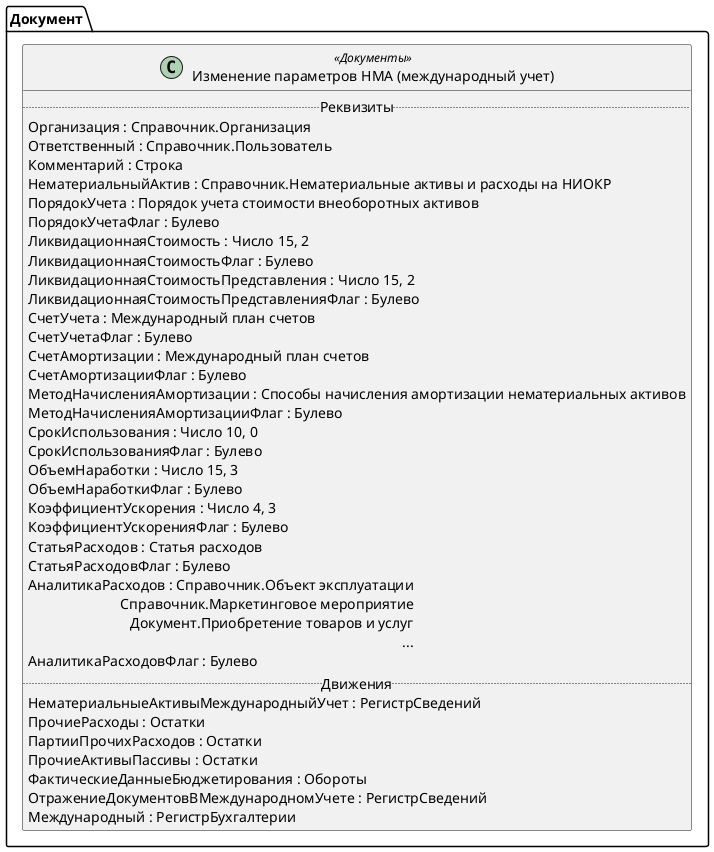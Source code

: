 ﻿@startuml ИзменениеПараметровНМАМеждународныйУчет
'!include templates.wsd
'..\include templates.wsd
class Документ.ИзменениеПараметровНМАМеждународныйУчет as "Изменение параметров НМА (международный учет)" <<Документы>>
{
..Реквизиты..
Организация : Справочник.Организация
Ответственный : Справочник.Пользователь
Комментарий : Строка
НематериальныйАктив : Справочник.Нематериальные активы и расходы на НИОКР
ПорядокУчета : Порядок учета стоимости внеоборотных активов
ПорядокУчетаФлаг : Булево
ЛиквидационнаяСтоимость : Число 15, 2
ЛиквидационнаяСтоимостьФлаг : Булево
ЛиквидационнаяСтоимостьПредставления : Число 15, 2
ЛиквидационнаяСтоимостьПредставленияФлаг : Булево
СчетУчета : Международный план счетов
СчетУчетаФлаг : Булево
СчетАмортизации : Международный план счетов
СчетАмортизацииФлаг : Булево
МетодНачисленияАмортизации : Способы начисления амортизации нематериальных активов
МетодНачисленияАмортизацииФлаг : Булево
СрокИспользования : Число 10, 0
СрокИспользованияФлаг : Булево
ОбъемНаработки : Число 15, 3
ОбъемНаработкиФлаг : Булево
КоэффициентУскорения : Число 4, 3
КоэффициентУскоренияФлаг : Булево
СтатьяРасходов : Статья расходов
СтатьяРасходовФлаг : Булево
АналитикаРасходов : Справочник.Объект эксплуатации\rСправочник.Маркетинговое мероприятие\rДокумент.Приобретение товаров и услуг\r...
АналитикаРасходовФлаг : Булево
..Движения..
НематериальныеАктивыМеждународныйУчет : РегистрСведений
ПрочиеРасходы : Остатки
ПартииПрочихРасходов : Остатки
ПрочиеАктивыПассивы : Остатки
ФактическиеДанныеБюджетирования : Обороты
ОтражениеДокументовВМеждународномУчете : РегистрСведений
Международный : РегистрБухгалтерии
}
@enduml
